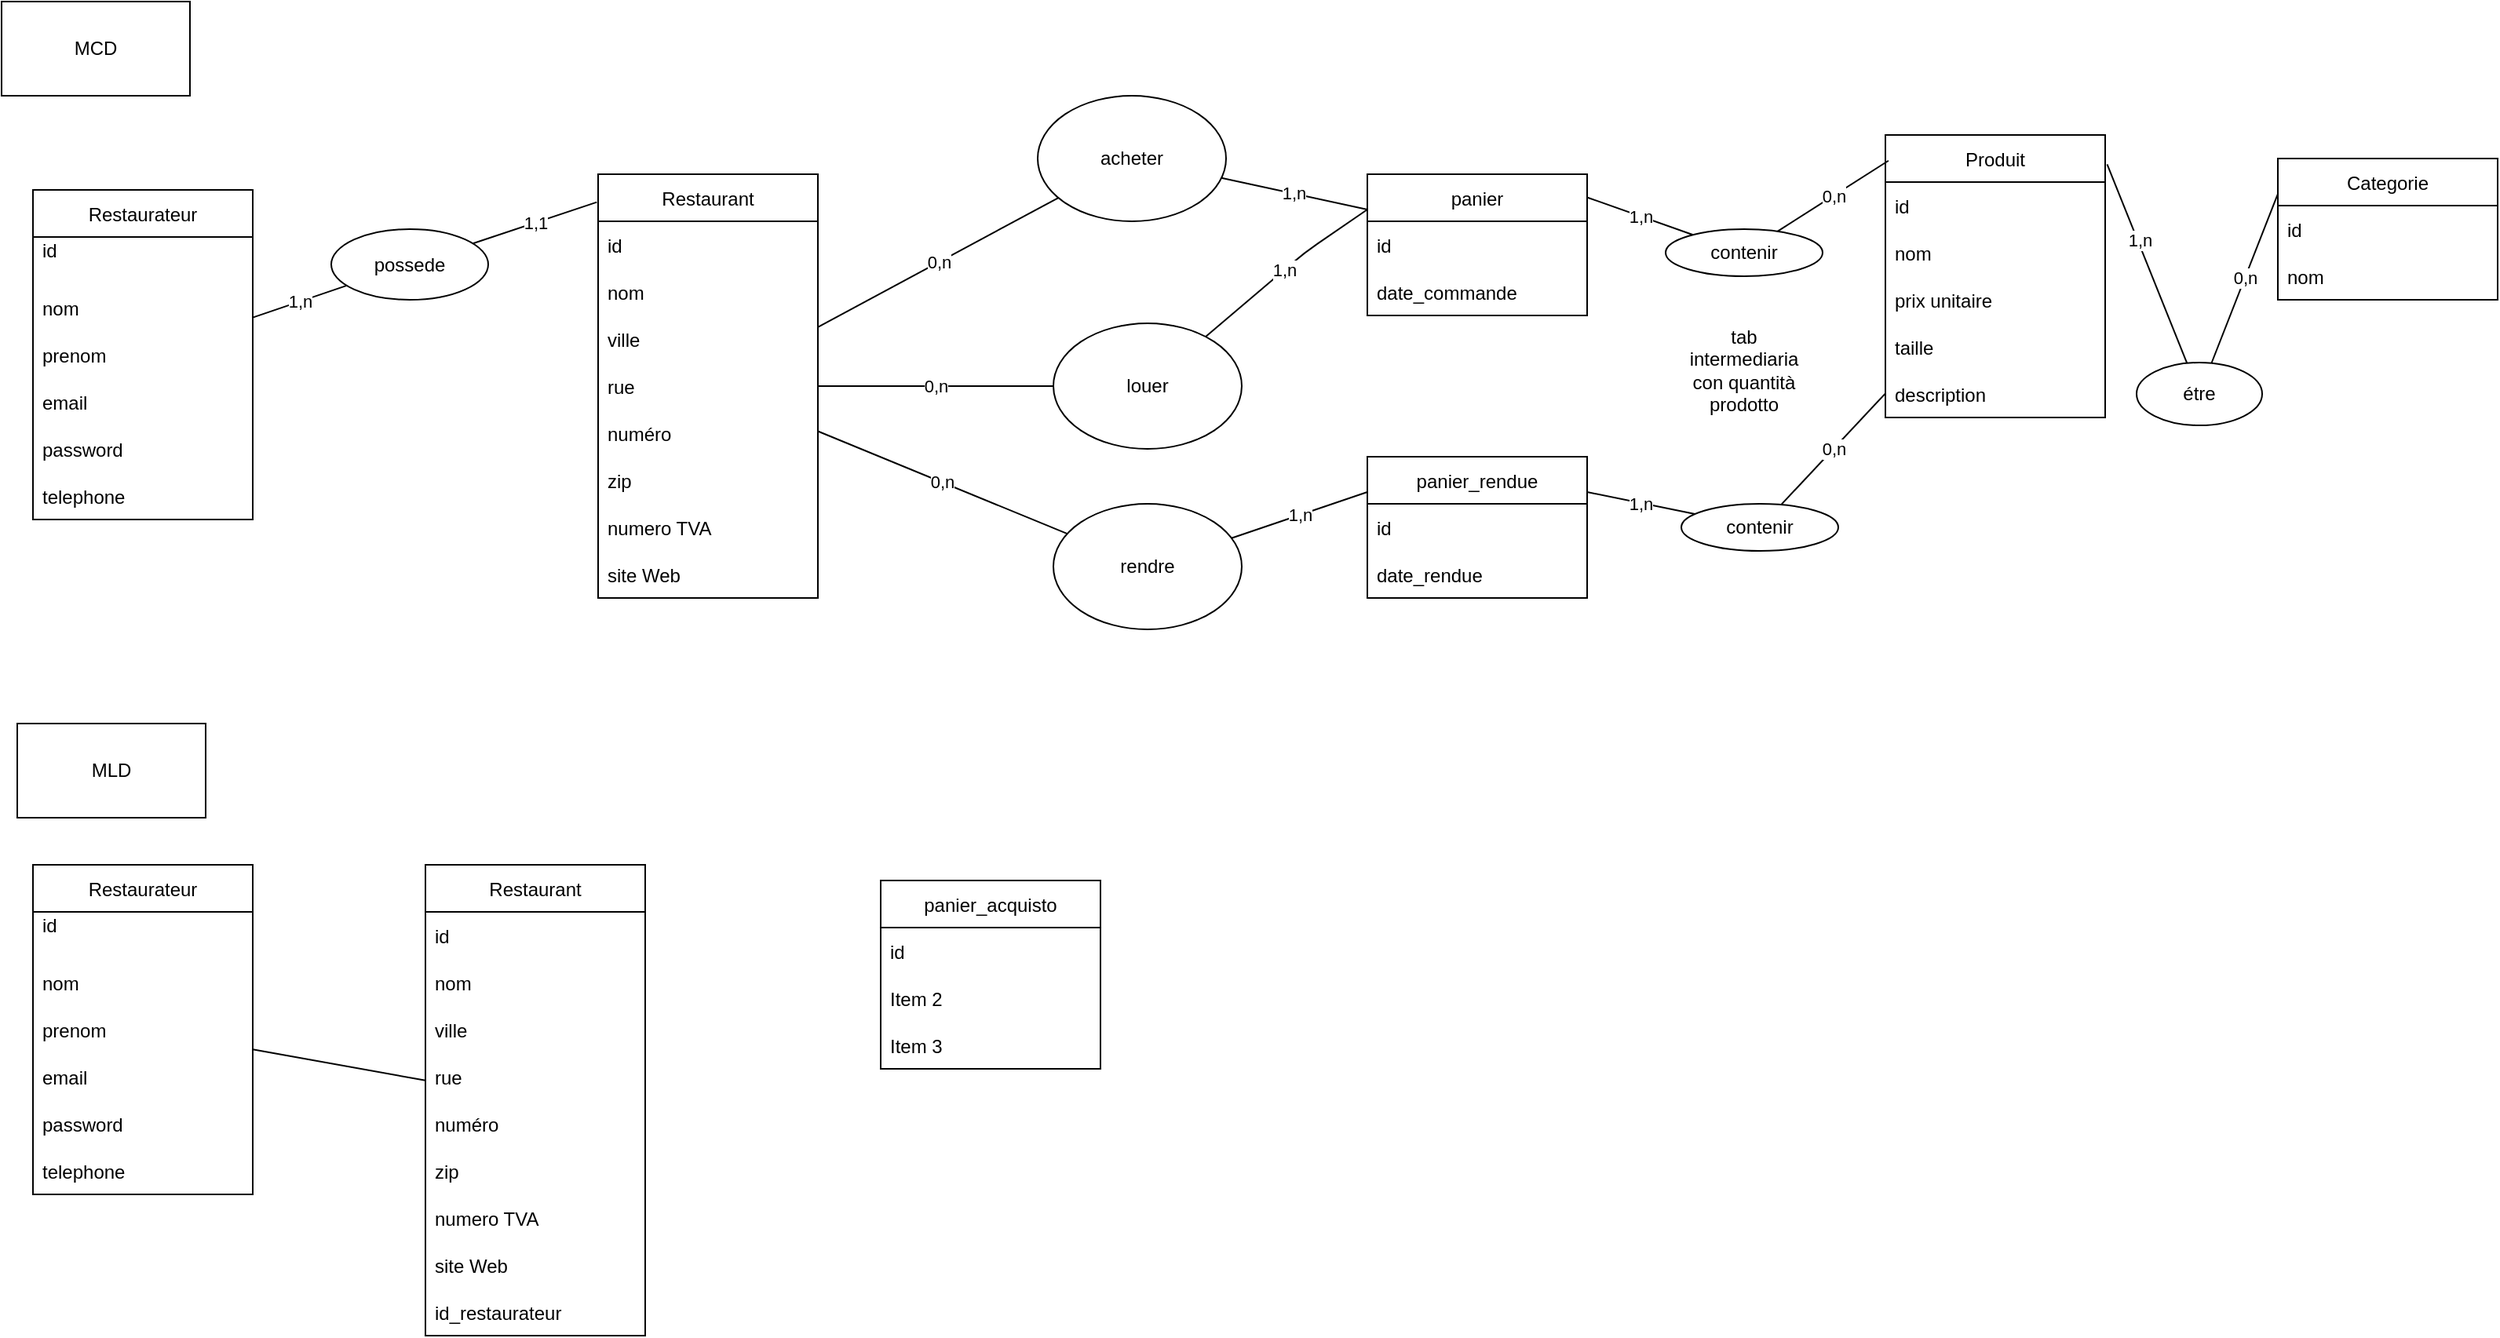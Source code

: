 <mxfile>
    <diagram id="Id_D8HKtvMBTno-LOLAG" name="Page-1">
        <mxGraphModel dx="838" dy="483" grid="1" gridSize="10" guides="1" tooltips="1" connect="1" arrows="1" fold="1" page="1" pageScale="1" pageWidth="827" pageHeight="1169" math="0" shadow="0">
            <root>
                <mxCell id="0"/>
                <mxCell id="1" parent="0"/>
                <mxCell id="2" value="Restaurateur" style="swimlane;fontStyle=0;childLayout=stackLayout;horizontal=1;startSize=30;horizontalStack=0;resizeParent=1;resizeParentMax=0;resizeLast=0;collapsible=1;marginBottom=0;" vertex="1" parent="1">
                    <mxGeometry x="40" y="130" width="140" height="210" as="geometry"/>
                </mxCell>
                <mxCell id="3" value="id    &#10;" style="text;strokeColor=none;fillColor=none;align=left;verticalAlign=middle;spacingLeft=4;spacingRight=4;overflow=hidden;points=[[0,0.5],[1,0.5]];portConstraint=eastwest;rotatable=0;" vertex="1" parent="2">
                    <mxGeometry y="30" width="140" height="30" as="geometry"/>
                </mxCell>
                <mxCell id="4" value="nom" style="text;strokeColor=none;fillColor=none;align=left;verticalAlign=middle;spacingLeft=4;spacingRight=4;overflow=hidden;points=[[0,0.5],[1,0.5]];portConstraint=eastwest;rotatable=0;" vertex="1" parent="2">
                    <mxGeometry y="60" width="140" height="30" as="geometry"/>
                </mxCell>
                <mxCell id="5" value="prenom" style="text;strokeColor=none;fillColor=none;align=left;verticalAlign=middle;spacingLeft=4;spacingRight=4;overflow=hidden;points=[[0,0.5],[1,0.5]];portConstraint=eastwest;rotatable=0;" vertex="1" parent="2">
                    <mxGeometry y="90" width="140" height="30" as="geometry"/>
                </mxCell>
                <mxCell id="10" value="email " style="text;strokeColor=none;fillColor=none;align=left;verticalAlign=middle;spacingLeft=4;spacingRight=4;overflow=hidden;points=[[0,0.5],[1,0.5]];portConstraint=eastwest;rotatable=0;" vertex="1" parent="2">
                    <mxGeometry y="120" width="140" height="30" as="geometry"/>
                </mxCell>
                <mxCell id="11" value="password" style="text;strokeColor=none;fillColor=none;align=left;verticalAlign=middle;spacingLeft=4;spacingRight=4;overflow=hidden;points=[[0,0.5],[1,0.5]];portConstraint=eastwest;rotatable=0;" vertex="1" parent="2">
                    <mxGeometry y="150" width="140" height="30" as="geometry"/>
                </mxCell>
                <mxCell id="13" value="telephone" style="text;strokeColor=none;fillColor=none;align=left;verticalAlign=middle;spacingLeft=4;spacingRight=4;overflow=hidden;points=[[0,0.5],[1,0.5]];portConstraint=eastwest;rotatable=0;" vertex="1" parent="2">
                    <mxGeometry y="180" width="140" height="30" as="geometry"/>
                </mxCell>
                <mxCell id="6" value="MCD" style="rounded=0;whiteSpace=wrap;html=1;" vertex="1" parent="1">
                    <mxGeometry x="20" y="10" width="120" height="60" as="geometry"/>
                </mxCell>
                <mxCell id="16" value="1,n" style="edgeStyle=none;html=1;endArrow=none;endFill=0;" edge="1" parent="1" source="14" target="2">
                    <mxGeometry relative="1" as="geometry"/>
                </mxCell>
                <mxCell id="26" value="1,1" style="edgeStyle=none;html=1;entryX=-0.006;entryY=0.066;entryDx=0;entryDy=0;endArrow=none;endFill=0;entryPerimeter=0;" edge="1" parent="1" source="14" target="17">
                    <mxGeometry relative="1" as="geometry"/>
                </mxCell>
                <mxCell id="14" value="possede" style="ellipse;whiteSpace=wrap;html=1;" vertex="1" parent="1">
                    <mxGeometry x="230" y="155" width="100" height="45" as="geometry"/>
                </mxCell>
                <mxCell id="17" value="Restaurant" style="swimlane;fontStyle=0;childLayout=stackLayout;horizontal=1;startSize=30;horizontalStack=0;resizeParent=1;resizeParentMax=0;resizeLast=0;collapsible=1;marginBottom=0;" vertex="1" parent="1">
                    <mxGeometry x="400" y="120" width="140" height="270" as="geometry"/>
                </mxCell>
                <mxCell id="18" value="id" style="text;strokeColor=none;fillColor=none;align=left;verticalAlign=middle;spacingLeft=4;spacingRight=4;overflow=hidden;points=[[0,0.5],[1,0.5]];portConstraint=eastwest;rotatable=0;" vertex="1" parent="17">
                    <mxGeometry y="30" width="140" height="30" as="geometry"/>
                </mxCell>
                <mxCell id="19" value="nom" style="text;strokeColor=none;fillColor=none;align=left;verticalAlign=middle;spacingLeft=4;spacingRight=4;overflow=hidden;points=[[0,0.5],[1,0.5]];portConstraint=eastwest;rotatable=0;" vertex="1" parent="17">
                    <mxGeometry y="60" width="140" height="30" as="geometry"/>
                </mxCell>
                <mxCell id="20" value="ville" style="text;strokeColor=none;fillColor=none;align=left;verticalAlign=middle;spacingLeft=4;spacingRight=4;overflow=hidden;points=[[0,0.5],[1,0.5]];portConstraint=eastwest;rotatable=0;" vertex="1" parent="17">
                    <mxGeometry y="90" width="140" height="30" as="geometry"/>
                </mxCell>
                <mxCell id="21" value="rue" style="text;strokeColor=none;fillColor=none;align=left;verticalAlign=middle;spacingLeft=4;spacingRight=4;overflow=hidden;points=[[0,0.5],[1,0.5]];portConstraint=eastwest;rotatable=0;" vertex="1" parent="17">
                    <mxGeometry y="120" width="140" height="30" as="geometry"/>
                </mxCell>
                <mxCell id="22" value="numéro" style="text;strokeColor=none;fillColor=none;align=left;verticalAlign=middle;spacingLeft=4;spacingRight=4;overflow=hidden;points=[[0,0.5],[1,0.5]];portConstraint=eastwest;rotatable=0;" vertex="1" parent="17">
                    <mxGeometry y="150" width="140" height="30" as="geometry"/>
                </mxCell>
                <mxCell id="23" value="zip" style="text;strokeColor=none;fillColor=none;align=left;verticalAlign=middle;spacingLeft=4;spacingRight=4;overflow=hidden;points=[[0,0.5],[1,0.5]];portConstraint=eastwest;rotatable=0;" vertex="1" parent="17">
                    <mxGeometry y="180" width="140" height="30" as="geometry"/>
                </mxCell>
                <mxCell id="24" value="numero TVA" style="text;strokeColor=none;fillColor=none;align=left;verticalAlign=middle;spacingLeft=4;spacingRight=4;overflow=hidden;points=[[0,0.5],[1,0.5]];portConstraint=eastwest;rotatable=0;" vertex="1" parent="17">
                    <mxGeometry y="210" width="140" height="30" as="geometry"/>
                </mxCell>
                <mxCell id="25" value="site Web" style="text;strokeColor=none;fillColor=none;align=left;verticalAlign=middle;spacingLeft=4;spacingRight=4;overflow=hidden;points=[[0,0.5],[1,0.5]];portConstraint=eastwest;rotatable=0;" vertex="1" parent="17">
                    <mxGeometry y="240" width="140" height="30" as="geometry"/>
                </mxCell>
                <mxCell id="35" value="1,n" style="edgeStyle=none;html=1;entryX=0;entryY=0.25;entryDx=0;entryDy=0;endArrow=none;endFill=0;" edge="1" parent="1" source="27" target="31">
                    <mxGeometry relative="1" as="geometry"/>
                </mxCell>
                <mxCell id="36" value="0,n" style="edgeStyle=none;html=1;endArrow=none;endFill=0;" edge="1" parent="1" source="27" target="17">
                    <mxGeometry relative="1" as="geometry"/>
                </mxCell>
                <mxCell id="27" value="acheter" style="ellipse;whiteSpace=wrap;html=1;" vertex="1" parent="1">
                    <mxGeometry x="680" y="70" width="120" height="80" as="geometry"/>
                </mxCell>
                <mxCell id="37" value="0,n" style="edgeStyle=none;html=1;endArrow=none;endFill=0;" edge="1" parent="1" source="28" target="17">
                    <mxGeometry relative="1" as="geometry"/>
                </mxCell>
                <mxCell id="38" value="1,n" style="edgeStyle=none;html=1;entryX=0;entryY=0.25;entryDx=0;entryDy=0;endArrow=none;endFill=0;" edge="1" parent="1" source="28" target="31">
                    <mxGeometry relative="1" as="geometry">
                        <Array as="points">
                            <mxPoint x="850" y="170"/>
                        </Array>
                    </mxGeometry>
                </mxCell>
                <mxCell id="28" value="louer" style="ellipse;whiteSpace=wrap;html=1;" vertex="1" parent="1">
                    <mxGeometry x="690" y="215" width="120" height="80" as="geometry"/>
                </mxCell>
                <mxCell id="40" value="0,n" style="edgeStyle=none;html=1;endArrow=none;endFill=0;" edge="1" parent="1" source="29" target="17">
                    <mxGeometry relative="1" as="geometry"/>
                </mxCell>
                <mxCell id="66" value="1,n" style="edgeStyle=none;html=1;entryX=0;entryY=0.25;entryDx=0;entryDy=0;endArrow=none;endFill=0;" edge="1" parent="1" source="29" target="60">
                    <mxGeometry relative="1" as="geometry"/>
                </mxCell>
                <mxCell id="29" value="rendre" style="ellipse;whiteSpace=wrap;html=1;" vertex="1" parent="1">
                    <mxGeometry x="690" y="330" width="120" height="80" as="geometry"/>
                </mxCell>
                <mxCell id="31" value="panier" style="swimlane;fontStyle=0;childLayout=stackLayout;horizontal=1;startSize=30;horizontalStack=0;resizeParent=1;resizeParentMax=0;resizeLast=0;collapsible=1;marginBottom=0;" vertex="1" parent="1">
                    <mxGeometry x="890" y="120" width="140" height="90" as="geometry"/>
                </mxCell>
                <mxCell id="32" value="id" style="text;strokeColor=none;fillColor=none;align=left;verticalAlign=middle;spacingLeft=4;spacingRight=4;overflow=hidden;points=[[0,0.5],[1,0.5]];portConstraint=eastwest;rotatable=0;" vertex="1" parent="31">
                    <mxGeometry y="30" width="140" height="30" as="geometry"/>
                </mxCell>
                <mxCell id="33" value="date_commande" style="text;strokeColor=none;fillColor=none;align=left;verticalAlign=middle;spacingLeft=4;spacingRight=4;overflow=hidden;points=[[0,0.5],[1,0.5]];portConstraint=eastwest;rotatable=0;" vertex="1" parent="31">
                    <mxGeometry y="60" width="140" height="30" as="geometry"/>
                </mxCell>
                <mxCell id="41" value="Produit" style="swimlane;fontStyle=0;childLayout=stackLayout;horizontal=1;startSize=30;horizontalStack=0;resizeParent=1;resizeParentMax=0;resizeLast=0;collapsible=1;marginBottom=0;" vertex="1" parent="1">
                    <mxGeometry x="1220" y="95" width="140" height="180" as="geometry"/>
                </mxCell>
                <mxCell id="42" value="id" style="text;strokeColor=none;fillColor=none;align=left;verticalAlign=middle;spacingLeft=4;spacingRight=4;overflow=hidden;points=[[0,0.5],[1,0.5]];portConstraint=eastwest;rotatable=0;" vertex="1" parent="41">
                    <mxGeometry y="30" width="140" height="30" as="geometry"/>
                </mxCell>
                <mxCell id="43" value="nom" style="text;strokeColor=none;fillColor=none;align=left;verticalAlign=middle;spacingLeft=4;spacingRight=4;overflow=hidden;points=[[0,0.5],[1,0.5]];portConstraint=eastwest;rotatable=0;" vertex="1" parent="41">
                    <mxGeometry y="60" width="140" height="30" as="geometry"/>
                </mxCell>
                <mxCell id="44" value="prix unitaire" style="text;strokeColor=none;fillColor=none;align=left;verticalAlign=middle;spacingLeft=4;spacingRight=4;overflow=hidden;points=[[0,0.5],[1,0.5]];portConstraint=eastwest;rotatable=0;" vertex="1" parent="41">
                    <mxGeometry y="90" width="140" height="30" as="geometry"/>
                </mxCell>
                <mxCell id="45" value="taille" style="text;strokeColor=none;fillColor=none;align=left;verticalAlign=middle;spacingLeft=4;spacingRight=4;overflow=hidden;points=[[0,0.5],[1,0.5]];portConstraint=eastwest;rotatable=0;" vertex="1" parent="41">
                    <mxGeometry y="120" width="140" height="30" as="geometry"/>
                </mxCell>
                <mxCell id="46" value="description" style="text;strokeColor=none;fillColor=none;align=left;verticalAlign=middle;spacingLeft=4;spacingRight=4;overflow=hidden;points=[[0,0.5],[1,0.5]];portConstraint=eastwest;rotatable=0;" vertex="1" parent="41">
                    <mxGeometry y="150" width="140" height="30" as="geometry"/>
                </mxCell>
                <mxCell id="49" value="0,n" style="edgeStyle=none;html=1;entryX=0.014;entryY=0.091;entryDx=0;entryDy=0;entryPerimeter=0;endArrow=none;endFill=0;" edge="1" parent="1" source="48" target="41">
                    <mxGeometry relative="1" as="geometry"/>
                </mxCell>
                <mxCell id="51" value="1,n" style="edgeStyle=none;html=1;entryX=1;entryY=0.164;entryDx=0;entryDy=0;entryPerimeter=0;endArrow=none;endFill=0;" edge="1" parent="1" source="48" target="31">
                    <mxGeometry relative="1" as="geometry"/>
                </mxCell>
                <mxCell id="48" value="contenir" style="ellipse;whiteSpace=wrap;html=1;" vertex="1" parent="1">
                    <mxGeometry x="1080" y="155" width="100" height="30" as="geometry"/>
                </mxCell>
                <mxCell id="52" value="Categorie" style="swimlane;fontStyle=0;childLayout=stackLayout;horizontal=1;startSize=30;horizontalStack=0;resizeParent=1;resizeParentMax=0;resizeLast=0;collapsible=1;marginBottom=0;" vertex="1" parent="1">
                    <mxGeometry x="1470" y="110" width="140" height="90" as="geometry"/>
                </mxCell>
                <mxCell id="53" value="id" style="text;strokeColor=none;fillColor=none;align=left;verticalAlign=middle;spacingLeft=4;spacingRight=4;overflow=hidden;points=[[0,0.5],[1,0.5]];portConstraint=eastwest;rotatable=0;" vertex="1" parent="52">
                    <mxGeometry y="30" width="140" height="30" as="geometry"/>
                </mxCell>
                <mxCell id="54" value="nom" style="text;strokeColor=none;fillColor=none;align=left;verticalAlign=middle;spacingLeft=4;spacingRight=4;overflow=hidden;points=[[0,0.5],[1,0.5]];portConstraint=eastwest;rotatable=0;" vertex="1" parent="52">
                    <mxGeometry y="60" width="140" height="30" as="geometry"/>
                </mxCell>
                <mxCell id="57" value="0,n" style="edgeStyle=none;html=1;entryX=0;entryY=0.25;entryDx=0;entryDy=0;endArrow=none;endFill=0;" edge="1" parent="1" source="56" target="52">
                    <mxGeometry relative="1" as="geometry"/>
                </mxCell>
                <mxCell id="58" style="edgeStyle=none;html=1;entryX=1.009;entryY=0.104;entryDx=0;entryDy=0;entryPerimeter=0;endArrow=none;endFill=0;" edge="1" parent="1" source="56" target="41">
                    <mxGeometry relative="1" as="geometry"/>
                </mxCell>
                <mxCell id="59" value="1,n" style="edgeLabel;html=1;align=center;verticalAlign=middle;resizable=0;points=[];" vertex="1" connectable="0" parent="58">
                    <mxGeometry x="0.234" y="-1" relative="1" as="geometry">
                        <mxPoint as="offset"/>
                    </mxGeometry>
                </mxCell>
                <mxCell id="56" value="étre" style="ellipse;whiteSpace=wrap;html=1;" vertex="1" parent="1">
                    <mxGeometry x="1380" y="240" width="80" height="40" as="geometry"/>
                </mxCell>
                <mxCell id="60" value="panier_rendue" style="swimlane;fontStyle=0;childLayout=stackLayout;horizontal=1;startSize=30;horizontalStack=0;resizeParent=1;resizeParentMax=0;resizeLast=0;collapsible=1;marginBottom=0;" vertex="1" parent="1">
                    <mxGeometry x="890" y="300" width="140" height="90" as="geometry"/>
                </mxCell>
                <mxCell id="61" value="id" style="text;strokeColor=none;fillColor=none;align=left;verticalAlign=middle;spacingLeft=4;spacingRight=4;overflow=hidden;points=[[0,0.5],[1,0.5]];portConstraint=eastwest;rotatable=0;" vertex="1" parent="60">
                    <mxGeometry y="30" width="140" height="30" as="geometry"/>
                </mxCell>
                <mxCell id="62" value="date_rendue" style="text;strokeColor=none;fillColor=none;align=left;verticalAlign=middle;spacingLeft=4;spacingRight=4;overflow=hidden;points=[[0,0.5],[1,0.5]];portConstraint=eastwest;rotatable=0;" vertex="1" parent="60">
                    <mxGeometry y="60" width="140" height="30" as="geometry"/>
                </mxCell>
                <mxCell id="65" value="tab intermediaria con quantità prodotto" style="text;html=1;strokeColor=none;fillColor=none;align=center;verticalAlign=middle;whiteSpace=wrap;rounded=0;" vertex="1" parent="1">
                    <mxGeometry x="1100" y="230" width="60" height="30" as="geometry"/>
                </mxCell>
                <mxCell id="68" value="1,n" style="edgeStyle=none;html=1;entryX=1;entryY=0.25;entryDx=0;entryDy=0;endArrow=none;endFill=0;" edge="1" parent="1" source="67" target="60">
                    <mxGeometry relative="1" as="geometry"/>
                </mxCell>
                <mxCell id="69" value="0,n" style="edgeStyle=none;html=1;endArrow=none;endFill=0;" edge="1" parent="1" source="67" target="41">
                    <mxGeometry relative="1" as="geometry"/>
                </mxCell>
                <mxCell id="67" value="contenir" style="ellipse;whiteSpace=wrap;html=1;" vertex="1" parent="1">
                    <mxGeometry x="1090" y="330" width="100" height="30" as="geometry"/>
                </mxCell>
                <mxCell id="71" value="MLD" style="rounded=0;whiteSpace=wrap;html=1;" vertex="1" parent="1">
                    <mxGeometry x="30" y="470" width="120" height="60" as="geometry"/>
                </mxCell>
                <mxCell id="89" style="edgeStyle=none;html=1;endArrow=none;endFill=0;" edge="1" parent="1" source="72" target="79">
                    <mxGeometry relative="1" as="geometry"/>
                </mxCell>
                <mxCell id="72" value="Restaurateur" style="swimlane;fontStyle=0;childLayout=stackLayout;horizontal=1;startSize=30;horizontalStack=0;resizeParent=1;resizeParentMax=0;resizeLast=0;collapsible=1;marginBottom=0;" vertex="1" parent="1">
                    <mxGeometry x="40" y="560" width="140" height="210" as="geometry"/>
                </mxCell>
                <mxCell id="73" value="id    &#10;" style="text;strokeColor=none;fillColor=none;align=left;verticalAlign=middle;spacingLeft=4;spacingRight=4;overflow=hidden;points=[[0,0.5],[1,0.5]];portConstraint=eastwest;rotatable=0;" vertex="1" parent="72">
                    <mxGeometry y="30" width="140" height="30" as="geometry"/>
                </mxCell>
                <mxCell id="74" value="nom" style="text;strokeColor=none;fillColor=none;align=left;verticalAlign=middle;spacingLeft=4;spacingRight=4;overflow=hidden;points=[[0,0.5],[1,0.5]];portConstraint=eastwest;rotatable=0;" vertex="1" parent="72">
                    <mxGeometry y="60" width="140" height="30" as="geometry"/>
                </mxCell>
                <mxCell id="75" value="prenom" style="text;strokeColor=none;fillColor=none;align=left;verticalAlign=middle;spacingLeft=4;spacingRight=4;overflow=hidden;points=[[0,0.5],[1,0.5]];portConstraint=eastwest;rotatable=0;" vertex="1" parent="72">
                    <mxGeometry y="90" width="140" height="30" as="geometry"/>
                </mxCell>
                <mxCell id="76" value="email " style="text;strokeColor=none;fillColor=none;align=left;verticalAlign=middle;spacingLeft=4;spacingRight=4;overflow=hidden;points=[[0,0.5],[1,0.5]];portConstraint=eastwest;rotatable=0;" vertex="1" parent="72">
                    <mxGeometry y="120" width="140" height="30" as="geometry"/>
                </mxCell>
                <mxCell id="77" value="password" style="text;strokeColor=none;fillColor=none;align=left;verticalAlign=middle;spacingLeft=4;spacingRight=4;overflow=hidden;points=[[0,0.5],[1,0.5]];portConstraint=eastwest;rotatable=0;" vertex="1" parent="72">
                    <mxGeometry y="150" width="140" height="30" as="geometry"/>
                </mxCell>
                <mxCell id="78" value="telephone" style="text;strokeColor=none;fillColor=none;align=left;verticalAlign=middle;spacingLeft=4;spacingRight=4;overflow=hidden;points=[[0,0.5],[1,0.5]];portConstraint=eastwest;rotatable=0;" vertex="1" parent="72">
                    <mxGeometry y="180" width="140" height="30" as="geometry"/>
                </mxCell>
                <mxCell id="79" value="Restaurant" style="swimlane;fontStyle=0;childLayout=stackLayout;horizontal=1;startSize=30;horizontalStack=0;resizeParent=1;resizeParentMax=0;resizeLast=0;collapsible=1;marginBottom=0;" vertex="1" parent="1">
                    <mxGeometry x="290" y="560" width="140" height="300" as="geometry"/>
                </mxCell>
                <mxCell id="80" value="id" style="text;strokeColor=none;fillColor=none;align=left;verticalAlign=middle;spacingLeft=4;spacingRight=4;overflow=hidden;points=[[0,0.5],[1,0.5]];portConstraint=eastwest;rotatable=0;" vertex="1" parent="79">
                    <mxGeometry y="30" width="140" height="30" as="geometry"/>
                </mxCell>
                <mxCell id="81" value="nom" style="text;strokeColor=none;fillColor=none;align=left;verticalAlign=middle;spacingLeft=4;spacingRight=4;overflow=hidden;points=[[0,0.5],[1,0.5]];portConstraint=eastwest;rotatable=0;" vertex="1" parent="79">
                    <mxGeometry y="60" width="140" height="30" as="geometry"/>
                </mxCell>
                <mxCell id="82" value="ville" style="text;strokeColor=none;fillColor=none;align=left;verticalAlign=middle;spacingLeft=4;spacingRight=4;overflow=hidden;points=[[0,0.5],[1,0.5]];portConstraint=eastwest;rotatable=0;" vertex="1" parent="79">
                    <mxGeometry y="90" width="140" height="30" as="geometry"/>
                </mxCell>
                <mxCell id="83" value="rue" style="text;strokeColor=none;fillColor=none;align=left;verticalAlign=middle;spacingLeft=4;spacingRight=4;overflow=hidden;points=[[0,0.5],[1,0.5]];portConstraint=eastwest;rotatable=0;" vertex="1" parent="79">
                    <mxGeometry y="120" width="140" height="30" as="geometry"/>
                </mxCell>
                <mxCell id="84" value="numéro" style="text;strokeColor=none;fillColor=none;align=left;verticalAlign=middle;spacingLeft=4;spacingRight=4;overflow=hidden;points=[[0,0.5],[1,0.5]];portConstraint=eastwest;rotatable=0;" vertex="1" parent="79">
                    <mxGeometry y="150" width="140" height="30" as="geometry"/>
                </mxCell>
                <mxCell id="85" value="zip" style="text;strokeColor=none;fillColor=none;align=left;verticalAlign=middle;spacingLeft=4;spacingRight=4;overflow=hidden;points=[[0,0.5],[1,0.5]];portConstraint=eastwest;rotatable=0;" vertex="1" parent="79">
                    <mxGeometry y="180" width="140" height="30" as="geometry"/>
                </mxCell>
                <mxCell id="86" value="numero TVA" style="text;strokeColor=none;fillColor=none;align=left;verticalAlign=middle;spacingLeft=4;spacingRight=4;overflow=hidden;points=[[0,0.5],[1,0.5]];portConstraint=eastwest;rotatable=0;" vertex="1" parent="79">
                    <mxGeometry y="210" width="140" height="30" as="geometry"/>
                </mxCell>
                <mxCell id="87" value="site Web" style="text;strokeColor=none;fillColor=none;align=left;verticalAlign=middle;spacingLeft=4;spacingRight=4;overflow=hidden;points=[[0,0.5],[1,0.5]];portConstraint=eastwest;rotatable=0;" vertex="1" parent="79">
                    <mxGeometry y="240" width="140" height="30" as="geometry"/>
                </mxCell>
                <mxCell id="88" value="id_restaurateur" style="text;strokeColor=none;fillColor=none;align=left;verticalAlign=middle;spacingLeft=4;spacingRight=4;overflow=hidden;points=[[0,0.5],[1,0.5]];portConstraint=eastwest;rotatable=0;" vertex="1" parent="79">
                    <mxGeometry y="270" width="140" height="30" as="geometry"/>
                </mxCell>
                <mxCell id="91" value="panier_acquisto" style="swimlane;fontStyle=0;childLayout=stackLayout;horizontal=1;startSize=30;horizontalStack=0;resizeParent=1;resizeParentMax=0;resizeLast=0;collapsible=1;marginBottom=0;" vertex="1" parent="1">
                    <mxGeometry x="580" y="570" width="140" height="120" as="geometry"/>
                </mxCell>
                <mxCell id="92" value="id" style="text;strokeColor=none;fillColor=none;align=left;verticalAlign=middle;spacingLeft=4;spacingRight=4;overflow=hidden;points=[[0,0.5],[1,0.5]];portConstraint=eastwest;rotatable=0;" vertex="1" parent="91">
                    <mxGeometry y="30" width="140" height="30" as="geometry"/>
                </mxCell>
                <mxCell id="93" value="Item 2" style="text;strokeColor=none;fillColor=none;align=left;verticalAlign=middle;spacingLeft=4;spacingRight=4;overflow=hidden;points=[[0,0.5],[1,0.5]];portConstraint=eastwest;rotatable=0;" vertex="1" parent="91">
                    <mxGeometry y="60" width="140" height="30" as="geometry"/>
                </mxCell>
                <mxCell id="94" value="Item 3" style="text;strokeColor=none;fillColor=none;align=left;verticalAlign=middle;spacingLeft=4;spacingRight=4;overflow=hidden;points=[[0,0.5],[1,0.5]];portConstraint=eastwest;rotatable=0;" vertex="1" parent="91">
                    <mxGeometry y="90" width="140" height="30" as="geometry"/>
                </mxCell>
            </root>
        </mxGraphModel>
    </diagram>
</mxfile>